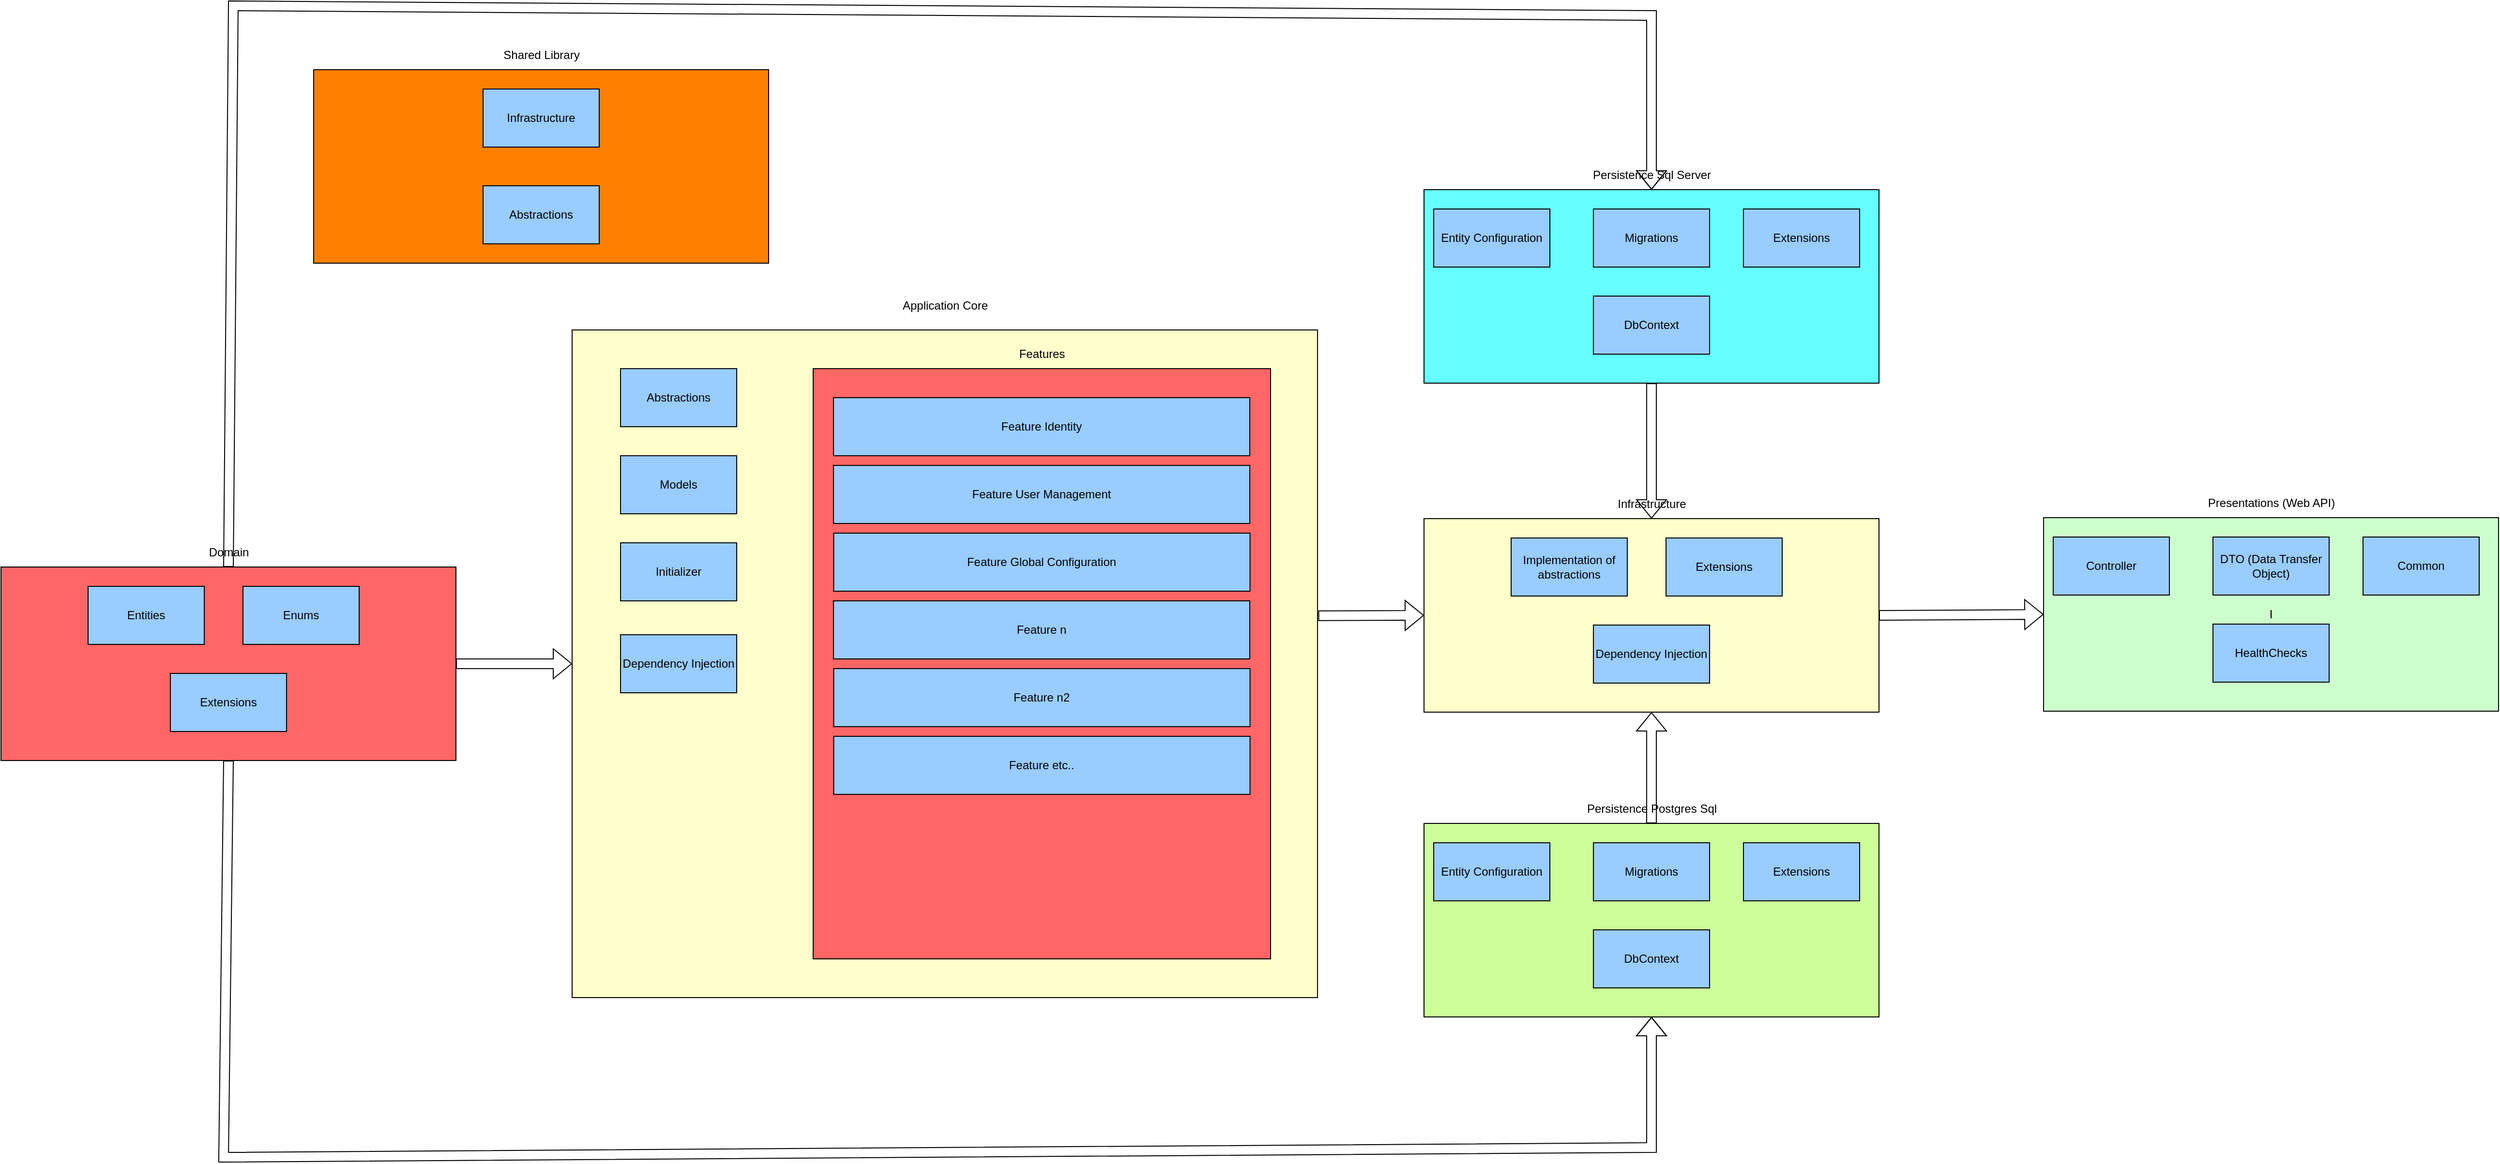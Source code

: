 <mxfile version="20.6.2" type="device"><diagram id="1ZgZKBHpxiLLODhywimn" name="Infra"><mxGraphModel dx="4116" dy="2294" grid="1" gridSize="10" guides="1" tooltips="1" connect="1" arrows="1" fold="1" page="1" pageScale="1" pageWidth="850" pageHeight="1100" math="0" shadow="0"><root><mxCell id="0"/><mxCell id="1" parent="0"/><mxCell id="u5D0JygZeO7Szi2IDN39-1" value="I" style="rounded=0;whiteSpace=wrap;html=1;fillColor=#CCFFCC;" parent="1" vertex="1"><mxGeometry x="1460" y="329" width="470" height="200" as="geometry"/></mxCell><mxCell id="u5D0JygZeO7Szi2IDN39-3" value="Presentations (Web API)" style="text;html=1;strokeColor=none;fillColor=none;align=center;verticalAlign=middle;whiteSpace=wrap;rounded=0;" parent="1" vertex="1"><mxGeometry x="1587.5" y="299" width="215" height="30" as="geometry"/></mxCell><mxCell id="u5D0JygZeO7Szi2IDN39-4" value="Controller" style="rounded=0;whiteSpace=wrap;html=1;fillColor=#99CCFF;" parent="1" vertex="1"><mxGeometry x="1470" y="349" width="120" height="60" as="geometry"/></mxCell><mxCell id="u5D0JygZeO7Szi2IDN39-5" value="DTO (Data Transfer Object)" style="rounded=0;whiteSpace=wrap;html=1;fillColor=#99CCFF;" parent="1" vertex="1"><mxGeometry x="1635" y="349" width="120" height="60" as="geometry"/></mxCell><mxCell id="u5D0JygZeO7Szi2IDN39-6" value="Common" style="rounded=0;whiteSpace=wrap;html=1;fillColor=#99CCFF;" parent="1" vertex="1"><mxGeometry x="1790" y="349" width="120" height="60" as="geometry"/></mxCell><mxCell id="CZLsCJI-ChfVfQil-hE6-1" value="HealthChecks" style="rounded=0;whiteSpace=wrap;html=1;fillColor=#99CCFF;" vertex="1" parent="1"><mxGeometry x="1635" y="439" width="120" height="60" as="geometry"/></mxCell><mxCell id="CZLsCJI-ChfVfQil-hE6-2" value="" style="rounded=0;whiteSpace=wrap;html=1;fillColor=#66FFFF;" vertex="1" parent="1"><mxGeometry x="820" y="-10" width="470" height="200" as="geometry"/></mxCell><mxCell id="CZLsCJI-ChfVfQil-hE6-3" value="Persistence Sql Server" style="text;html=1;strokeColor=none;fillColor=none;align=center;verticalAlign=middle;whiteSpace=wrap;rounded=0;" vertex="1" parent="1"><mxGeometry x="947.5" y="-40" width="215" height="30" as="geometry"/></mxCell><mxCell id="CZLsCJI-ChfVfQil-hE6-4" value="Entity Configuration" style="rounded=0;whiteSpace=wrap;html=1;fillColor=#99CCFF;" vertex="1" parent="1"><mxGeometry x="830" y="10" width="120" height="60" as="geometry"/></mxCell><mxCell id="CZLsCJI-ChfVfQil-hE6-5" value="Migrations" style="rounded=0;whiteSpace=wrap;html=1;fillColor=#99CCFF;" vertex="1" parent="1"><mxGeometry x="995" y="10" width="120" height="60" as="geometry"/></mxCell><mxCell id="CZLsCJI-ChfVfQil-hE6-6" value="Extensions" style="rounded=0;whiteSpace=wrap;html=1;fillColor=#99CCFF;" vertex="1" parent="1"><mxGeometry x="1150" y="10" width="120" height="60" as="geometry"/></mxCell><mxCell id="CZLsCJI-ChfVfQil-hE6-7" value="DbContext" style="rounded=0;whiteSpace=wrap;html=1;fillColor=#99CCFF;" vertex="1" parent="1"><mxGeometry x="995" y="100" width="120" height="60" as="geometry"/></mxCell><mxCell id="CZLsCJI-ChfVfQil-hE6-8" value="" style="rounded=0;whiteSpace=wrap;html=1;fillColor=#CCFF99;" vertex="1" parent="1"><mxGeometry x="820" y="645" width="470" height="200" as="geometry"/></mxCell><mxCell id="CZLsCJI-ChfVfQil-hE6-9" value="Persistence Postgres Sql" style="text;html=1;strokeColor=none;fillColor=none;align=center;verticalAlign=middle;whiteSpace=wrap;rounded=0;" vertex="1" parent="1"><mxGeometry x="947.5" y="615" width="215" height="30" as="geometry"/></mxCell><mxCell id="CZLsCJI-ChfVfQil-hE6-10" value="Entity Configuration" style="rounded=0;whiteSpace=wrap;html=1;fillColor=#99CCFF;" vertex="1" parent="1"><mxGeometry x="830" y="665" width="120" height="60" as="geometry"/></mxCell><mxCell id="CZLsCJI-ChfVfQil-hE6-11" value="Migrations" style="rounded=0;whiteSpace=wrap;html=1;fillColor=#99CCFF;" vertex="1" parent="1"><mxGeometry x="995" y="665" width="120" height="60" as="geometry"/></mxCell><mxCell id="CZLsCJI-ChfVfQil-hE6-12" value="Extensions" style="rounded=0;whiteSpace=wrap;html=1;fillColor=#99CCFF;" vertex="1" parent="1"><mxGeometry x="1150" y="665" width="120" height="60" as="geometry"/></mxCell><mxCell id="CZLsCJI-ChfVfQil-hE6-13" value="DbContext" style="rounded=0;whiteSpace=wrap;html=1;fillColor=#99CCFF;" vertex="1" parent="1"><mxGeometry x="995" y="755" width="120" height="60" as="geometry"/></mxCell><mxCell id="CZLsCJI-ChfVfQil-hE6-14" value="" style="rounded=0;whiteSpace=wrap;html=1;fillColor=#FFFFCC;" vertex="1" parent="1"><mxGeometry x="820" y="330" width="470" height="200" as="geometry"/></mxCell><mxCell id="CZLsCJI-ChfVfQil-hE6-15" value="Infrastructure" style="text;html=1;strokeColor=none;fillColor=none;align=center;verticalAlign=middle;whiteSpace=wrap;rounded=0;" vertex="1" parent="1"><mxGeometry x="947.5" y="300" width="215" height="30" as="geometry"/></mxCell><mxCell id="CZLsCJI-ChfVfQil-hE6-16" value="Implementation of abstractions" style="rounded=0;whiteSpace=wrap;html=1;fillColor=#99CCFF;" vertex="1" parent="1"><mxGeometry x="910" y="350" width="120" height="60" as="geometry"/></mxCell><mxCell id="CZLsCJI-ChfVfQil-hE6-17" value="Extensions" style="rounded=0;whiteSpace=wrap;html=1;fillColor=#99CCFF;" vertex="1" parent="1"><mxGeometry x="1070" y="350" width="120" height="60" as="geometry"/></mxCell><mxCell id="CZLsCJI-ChfVfQil-hE6-18" value="Dependency Injection" style="rounded=0;whiteSpace=wrap;html=1;fillColor=#99CCFF;" vertex="1" parent="1"><mxGeometry x="995" y="440" width="120" height="60" as="geometry"/></mxCell><mxCell id="CZLsCJI-ChfVfQil-hE6-20" value="" style="rounded=0;whiteSpace=wrap;html=1;fillColor=#FF6666;" vertex="1" parent="1"><mxGeometry x="-650" y="380" width="470" height="200" as="geometry"/></mxCell><mxCell id="CZLsCJI-ChfVfQil-hE6-21" value="Domain" style="text;html=1;strokeColor=none;fillColor=none;align=center;verticalAlign=middle;whiteSpace=wrap;rounded=0;" vertex="1" parent="1"><mxGeometry x="-522.5" y="350" width="215" height="30" as="geometry"/></mxCell><mxCell id="CZLsCJI-ChfVfQil-hE6-22" value="Entities" style="rounded=0;whiteSpace=wrap;html=1;fillColor=#99CCFF;" vertex="1" parent="1"><mxGeometry x="-560" y="400" width="120" height="60" as="geometry"/></mxCell><mxCell id="CZLsCJI-ChfVfQil-hE6-23" value="Enums" style="rounded=0;whiteSpace=wrap;html=1;fillColor=#99CCFF;" vertex="1" parent="1"><mxGeometry x="-400" y="400" width="120" height="60" as="geometry"/></mxCell><mxCell id="CZLsCJI-ChfVfQil-hE6-24" value="Extensions" style="rounded=0;whiteSpace=wrap;html=1;fillColor=#99CCFF;" vertex="1" parent="1"><mxGeometry x="-475" y="490" width="120" height="60" as="geometry"/></mxCell><mxCell id="CZLsCJI-ChfVfQil-hE6-25" value="" style="rounded=0;whiteSpace=wrap;html=1;fillColor=#FF8000;" vertex="1" parent="1"><mxGeometry x="-327" y="-134" width="470" height="200" as="geometry"/></mxCell><mxCell id="CZLsCJI-ChfVfQil-hE6-26" value="Shared Library" style="text;html=1;strokeColor=none;fillColor=none;align=center;verticalAlign=middle;whiteSpace=wrap;rounded=0;" vertex="1" parent="1"><mxGeometry x="-199.5" y="-164" width="215" height="30" as="geometry"/></mxCell><mxCell id="CZLsCJI-ChfVfQil-hE6-27" value="Abstractions" style="rounded=0;whiteSpace=wrap;html=1;fillColor=#99CCFF;" vertex="1" parent="1"><mxGeometry x="-152" y="-14" width="120" height="60" as="geometry"/></mxCell><mxCell id="CZLsCJI-ChfVfQil-hE6-28" value="Infrastructure" style="rounded=0;whiteSpace=wrap;html=1;fillColor=#99CCFF;" vertex="1" parent="1"><mxGeometry x="-152" y="-114" width="120" height="60" as="geometry"/></mxCell><mxCell id="CZLsCJI-ChfVfQil-hE6-36" value="" style="rounded=0;whiteSpace=wrap;html=1;fillColor=#FFFFCC;" vertex="1" parent="1"><mxGeometry x="-60" y="135" width="770" height="690" as="geometry"/></mxCell><mxCell id="CZLsCJI-ChfVfQil-hE6-37" value="Application Core" style="text;html=1;strokeColor=none;fillColor=none;align=center;verticalAlign=middle;whiteSpace=wrap;rounded=0;" vertex="1" parent="1"><mxGeometry x="217.5" y="95" width="215" height="30" as="geometry"/></mxCell><mxCell id="CZLsCJI-ChfVfQil-hE6-38" value="Abstractions" style="rounded=0;whiteSpace=wrap;html=1;fillColor=#99CCFF;" vertex="1" parent="1"><mxGeometry x="-10" y="175" width="120" height="60" as="geometry"/></mxCell><mxCell id="CZLsCJI-ChfVfQil-hE6-43" value="" style="rounded=0;whiteSpace=wrap;html=1;fillColor=#FF6666;" vertex="1" parent="1"><mxGeometry x="189" y="175" width="472.5" height="610" as="geometry"/></mxCell><mxCell id="CZLsCJI-ChfVfQil-hE6-44" value="Features" style="text;html=1;strokeColor=none;fillColor=none;align=center;verticalAlign=middle;whiteSpace=wrap;rounded=0;" vertex="1" parent="1"><mxGeometry x="317.75" y="145" width="215" height="30" as="geometry"/></mxCell><mxCell id="CZLsCJI-ChfVfQil-hE6-45" value="Models" style="rounded=0;whiteSpace=wrap;html=1;fillColor=#99CCFF;" vertex="1" parent="1"><mxGeometry x="-10" y="265" width="120" height="60" as="geometry"/></mxCell><mxCell id="CZLsCJI-ChfVfQil-hE6-46" value="Initializer" style="rounded=0;whiteSpace=wrap;html=1;fillColor=#99CCFF;" vertex="1" parent="1"><mxGeometry x="-10" y="355" width="120" height="60" as="geometry"/></mxCell><mxCell id="CZLsCJI-ChfVfQil-hE6-47" value="Dependency Injection" style="rounded=0;whiteSpace=wrap;html=1;fillColor=#99CCFF;" vertex="1" parent="1"><mxGeometry x="-10" y="450" width="120" height="60" as="geometry"/></mxCell><mxCell id="CZLsCJI-ChfVfQil-hE6-48" value="Feature Identity" style="rounded=0;whiteSpace=wrap;html=1;fillColor=#99CCFF;" vertex="1" parent="1"><mxGeometry x="210" y="205" width="430" height="60" as="geometry"/></mxCell><mxCell id="CZLsCJI-ChfVfQil-hE6-49" value="Feature User Management" style="rounded=0;whiteSpace=wrap;html=1;fillColor=#99CCFF;" vertex="1" parent="1"><mxGeometry x="210" y="275" width="430" height="60" as="geometry"/></mxCell><mxCell id="CZLsCJI-ChfVfQil-hE6-50" value="Feature Global Configuration" style="rounded=0;whiteSpace=wrap;html=1;fillColor=#99CCFF;" vertex="1" parent="1"><mxGeometry x="210.25" y="345" width="430" height="60" as="geometry"/></mxCell><mxCell id="CZLsCJI-ChfVfQil-hE6-51" value="Feature n" style="rounded=0;whiteSpace=wrap;html=1;fillColor=#99CCFF;" vertex="1" parent="1"><mxGeometry x="210" y="415" width="430" height="60" as="geometry"/></mxCell><mxCell id="CZLsCJI-ChfVfQil-hE6-52" value="Feature n2" style="rounded=0;whiteSpace=wrap;html=1;fillColor=#99CCFF;" vertex="1" parent="1"><mxGeometry x="210.25" y="485" width="430" height="60" as="geometry"/></mxCell><mxCell id="CZLsCJI-ChfVfQil-hE6-53" value="Feature etc.." style="rounded=0;whiteSpace=wrap;html=1;fillColor=#99CCFF;" vertex="1" parent="1"><mxGeometry x="210.25" y="555" width="430" height="60" as="geometry"/></mxCell><mxCell id="CZLsCJI-ChfVfQil-hE6-54" value="" style="shape=flexArrow;endArrow=classic;html=1;rounded=0;exitX=1;exitY=0.5;exitDx=0;exitDy=0;entryX=0;entryY=0.5;entryDx=0;entryDy=0;" edge="1" parent="1" source="CZLsCJI-ChfVfQil-hE6-20" target="CZLsCJI-ChfVfQil-hE6-36"><mxGeometry width="50" height="50" relative="1" as="geometry"><mxPoint x="360" y="550" as="sourcePoint"/><mxPoint x="410" y="500" as="targetPoint"/></mxGeometry></mxCell><mxCell id="CZLsCJI-ChfVfQil-hE6-55" value="" style="shape=flexArrow;endArrow=classic;html=1;rounded=0;exitX=0.5;exitY=1;exitDx=0;exitDy=0;entryX=0.5;entryY=1;entryDx=0;entryDy=0;" edge="1" parent="1" source="CZLsCJI-ChfVfQil-hE6-20" target="CZLsCJI-ChfVfQil-hE6-8"><mxGeometry width="50" height="50" relative="1" as="geometry"><mxPoint x="840" y="420" as="sourcePoint"/><mxPoint x="890" y="370" as="targetPoint"/><Array as="points"><mxPoint x="-420" y="990"/><mxPoint x="1055" y="980"/></Array></mxGeometry></mxCell><mxCell id="CZLsCJI-ChfVfQil-hE6-56" value="" style="shape=flexArrow;endArrow=classic;html=1;rounded=0;exitX=0.5;exitY=1;exitDx=0;exitDy=0;entryX=0.5;entryY=1;entryDx=0;entryDy=0;" edge="1" parent="1" source="CZLsCJI-ChfVfQil-hE6-21" target="CZLsCJI-ChfVfQil-hE6-3"><mxGeometry width="50" height="50" relative="1" as="geometry"><mxPoint x="840" y="540" as="sourcePoint"/><mxPoint x="760" y="30" as="targetPoint"/><Array as="points"><mxPoint x="-410" y="-200"/><mxPoint x="1055" y="-190"/></Array></mxGeometry></mxCell><mxCell id="CZLsCJI-ChfVfQil-hE6-57" value="" style="shape=flexArrow;endArrow=classic;html=1;rounded=0;exitX=0.5;exitY=1;exitDx=0;exitDy=0;entryX=0.5;entryY=1;entryDx=0;entryDy=0;" edge="1" parent="1" source="CZLsCJI-ChfVfQil-hE6-9" target="CZLsCJI-ChfVfQil-hE6-14"><mxGeometry width="50" height="50" relative="1" as="geometry"><mxPoint x="840" y="540" as="sourcePoint"/><mxPoint x="890" y="490" as="targetPoint"/></mxGeometry></mxCell><mxCell id="CZLsCJI-ChfVfQil-hE6-58" value="" style="shape=flexArrow;endArrow=classic;html=1;rounded=0;exitX=0.5;exitY=1;exitDx=0;exitDy=0;entryX=0.5;entryY=1;entryDx=0;entryDy=0;" edge="1" parent="1" source="CZLsCJI-ChfVfQil-hE6-2" target="CZLsCJI-ChfVfQil-hE6-15"><mxGeometry width="50" height="50" relative="1" as="geometry"><mxPoint x="840" y="420" as="sourcePoint"/><mxPoint x="890" y="370" as="targetPoint"/></mxGeometry></mxCell><mxCell id="CZLsCJI-ChfVfQil-hE6-59" value="" style="shape=flexArrow;endArrow=classic;html=1;rounded=0;exitX=1.001;exitY=0.428;exitDx=0;exitDy=0;entryX=0;entryY=0.5;entryDx=0;entryDy=0;exitPerimeter=0;" edge="1" parent="1" source="CZLsCJI-ChfVfQil-hE6-36" target="CZLsCJI-ChfVfQil-hE6-14"><mxGeometry width="50" height="50" relative="1" as="geometry"><mxPoint x="710" y="442.0" as="sourcePoint"/><mxPoint x="820" y="392" as="targetPoint"/></mxGeometry></mxCell><mxCell id="CZLsCJI-ChfVfQil-hE6-60" value="" style="shape=flexArrow;endArrow=classic;html=1;rounded=0;exitX=1;exitY=0.5;exitDx=0;exitDy=0;entryX=0;entryY=0.5;entryDx=0;entryDy=0;" edge="1" parent="1" source="CZLsCJI-ChfVfQil-hE6-14" target="u5D0JygZeO7Szi2IDN39-1"><mxGeometry width="50" height="50" relative="1" as="geometry"><mxPoint x="1430" y="420" as="sourcePoint"/><mxPoint x="1480" y="370" as="targetPoint"/></mxGeometry></mxCell></root></mxGraphModel></diagram></mxfile>